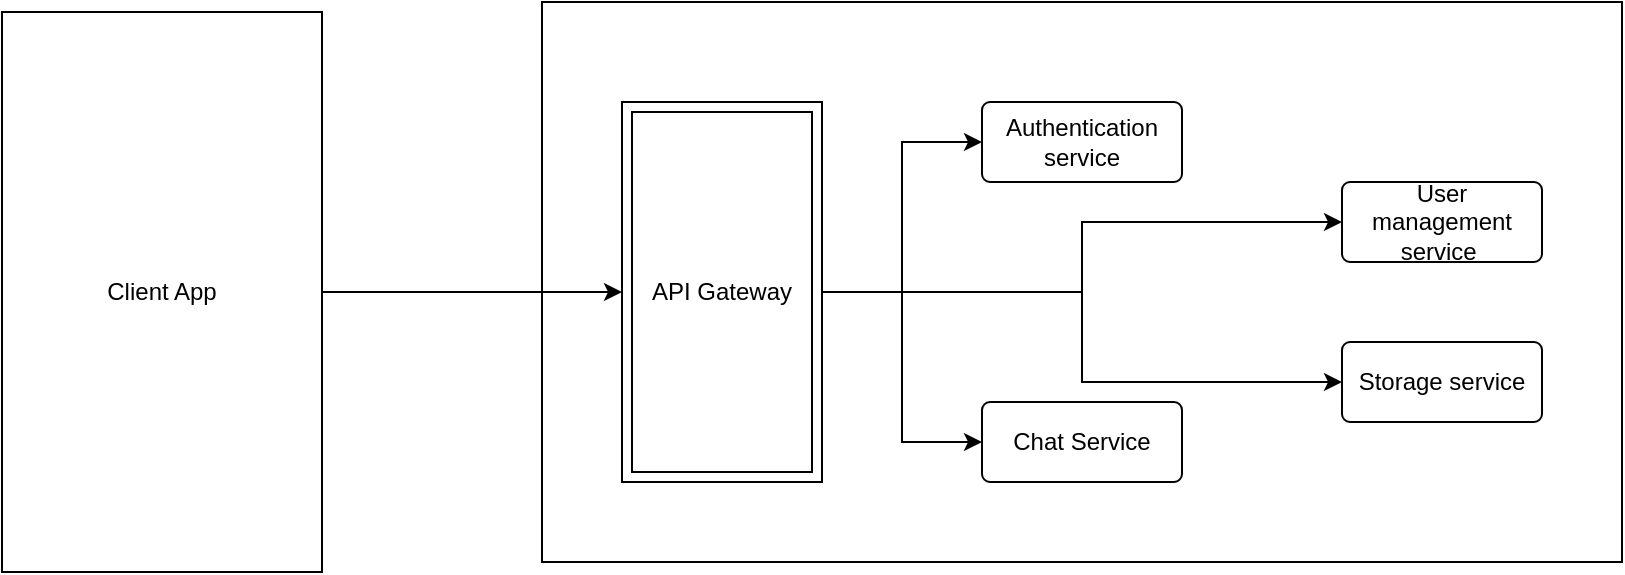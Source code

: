 <mxfile version="24.7.7">
  <diagram name="Page-1" id="2ylC2Hk9dXpFQf6-k4Tf">
    <mxGraphModel dx="1961" dy="781" grid="1" gridSize="10" guides="1" tooltips="1" connect="1" arrows="1" fold="1" page="1" pageScale="1" pageWidth="827" pageHeight="1169" math="0" shadow="0">
      <root>
        <mxCell id="0" />
        <mxCell id="1" parent="0" />
        <mxCell id="zo-PrNoerU965GY-V07H-9" value="Client App" style="whiteSpace=wrap;html=1;align=center;" vertex="1" parent="1">
          <mxGeometry x="-80" y="85" width="160" height="280" as="geometry" />
        </mxCell>
        <mxCell id="zo-PrNoerU965GY-V07H-10" value="" style="rounded=0;whiteSpace=wrap;html=1;" vertex="1" parent="1">
          <mxGeometry x="190" y="80" width="540" height="280" as="geometry" />
        </mxCell>
        <mxCell id="zo-PrNoerU965GY-V07H-14" value="Chat Service" style="rounded=1;arcSize=10;whiteSpace=wrap;html=1;align=center;" vertex="1" parent="1">
          <mxGeometry x="410" y="280" width="100" height="40" as="geometry" />
        </mxCell>
        <mxCell id="zo-PrNoerU965GY-V07H-15" value="Authentication service" style="rounded=1;arcSize=10;whiteSpace=wrap;html=1;align=center;" vertex="1" parent="1">
          <mxGeometry x="410" y="130" width="100" height="40" as="geometry" />
        </mxCell>
        <mxCell id="zo-PrNoerU965GY-V07H-16" value="User management service&amp;nbsp;" style="rounded=1;arcSize=10;whiteSpace=wrap;html=1;align=center;" vertex="1" parent="1">
          <mxGeometry x="590" y="170" width="100" height="40" as="geometry" />
        </mxCell>
        <mxCell id="zo-PrNoerU965GY-V07H-17" value="Storage service" style="rounded=1;arcSize=10;whiteSpace=wrap;html=1;align=center;" vertex="1" parent="1">
          <mxGeometry x="590" y="250" width="100" height="40" as="geometry" />
        </mxCell>
        <mxCell id="zo-PrNoerU965GY-V07H-20" style="edgeStyle=orthogonalEdgeStyle;rounded=0;orthogonalLoop=1;jettySize=auto;html=1;exitX=1;exitY=0.5;exitDx=0;exitDy=0;" edge="1" parent="1" source="zo-PrNoerU965GY-V07H-18" target="zo-PrNoerU965GY-V07H-15">
          <mxGeometry relative="1" as="geometry" />
        </mxCell>
        <mxCell id="zo-PrNoerU965GY-V07H-21" style="edgeStyle=orthogonalEdgeStyle;rounded=0;orthogonalLoop=1;jettySize=auto;html=1;exitX=1;exitY=0.5;exitDx=0;exitDy=0;" edge="1" parent="1" source="zo-PrNoerU965GY-V07H-18" target="zo-PrNoerU965GY-V07H-14">
          <mxGeometry relative="1" as="geometry" />
        </mxCell>
        <mxCell id="zo-PrNoerU965GY-V07H-24" style="edgeStyle=orthogonalEdgeStyle;rounded=0;orthogonalLoop=1;jettySize=auto;html=1;exitX=1;exitY=0.5;exitDx=0;exitDy=0;" edge="1" parent="1" source="zo-PrNoerU965GY-V07H-18" target="zo-PrNoerU965GY-V07H-16">
          <mxGeometry relative="1" as="geometry" />
        </mxCell>
        <mxCell id="zo-PrNoerU965GY-V07H-25" style="edgeStyle=orthogonalEdgeStyle;rounded=0;orthogonalLoop=1;jettySize=auto;html=1;exitX=1;exitY=0.5;exitDx=0;exitDy=0;" edge="1" parent="1" source="zo-PrNoerU965GY-V07H-18" target="zo-PrNoerU965GY-V07H-17">
          <mxGeometry relative="1" as="geometry" />
        </mxCell>
        <mxCell id="zo-PrNoerU965GY-V07H-18" value="API Gateway" style="shape=ext;margin=3;double=1;whiteSpace=wrap;html=1;align=center;" vertex="1" parent="1">
          <mxGeometry x="230" y="130" width="100" height="190" as="geometry" />
        </mxCell>
        <mxCell id="zo-PrNoerU965GY-V07H-19" style="edgeStyle=orthogonalEdgeStyle;rounded=0;orthogonalLoop=1;jettySize=auto;html=1;exitX=1;exitY=0.5;exitDx=0;exitDy=0;entryX=0;entryY=0.5;entryDx=0;entryDy=0;" edge="1" parent="1" source="zo-PrNoerU965GY-V07H-9" target="zo-PrNoerU965GY-V07H-18">
          <mxGeometry relative="1" as="geometry" />
        </mxCell>
      </root>
    </mxGraphModel>
  </diagram>
</mxfile>
